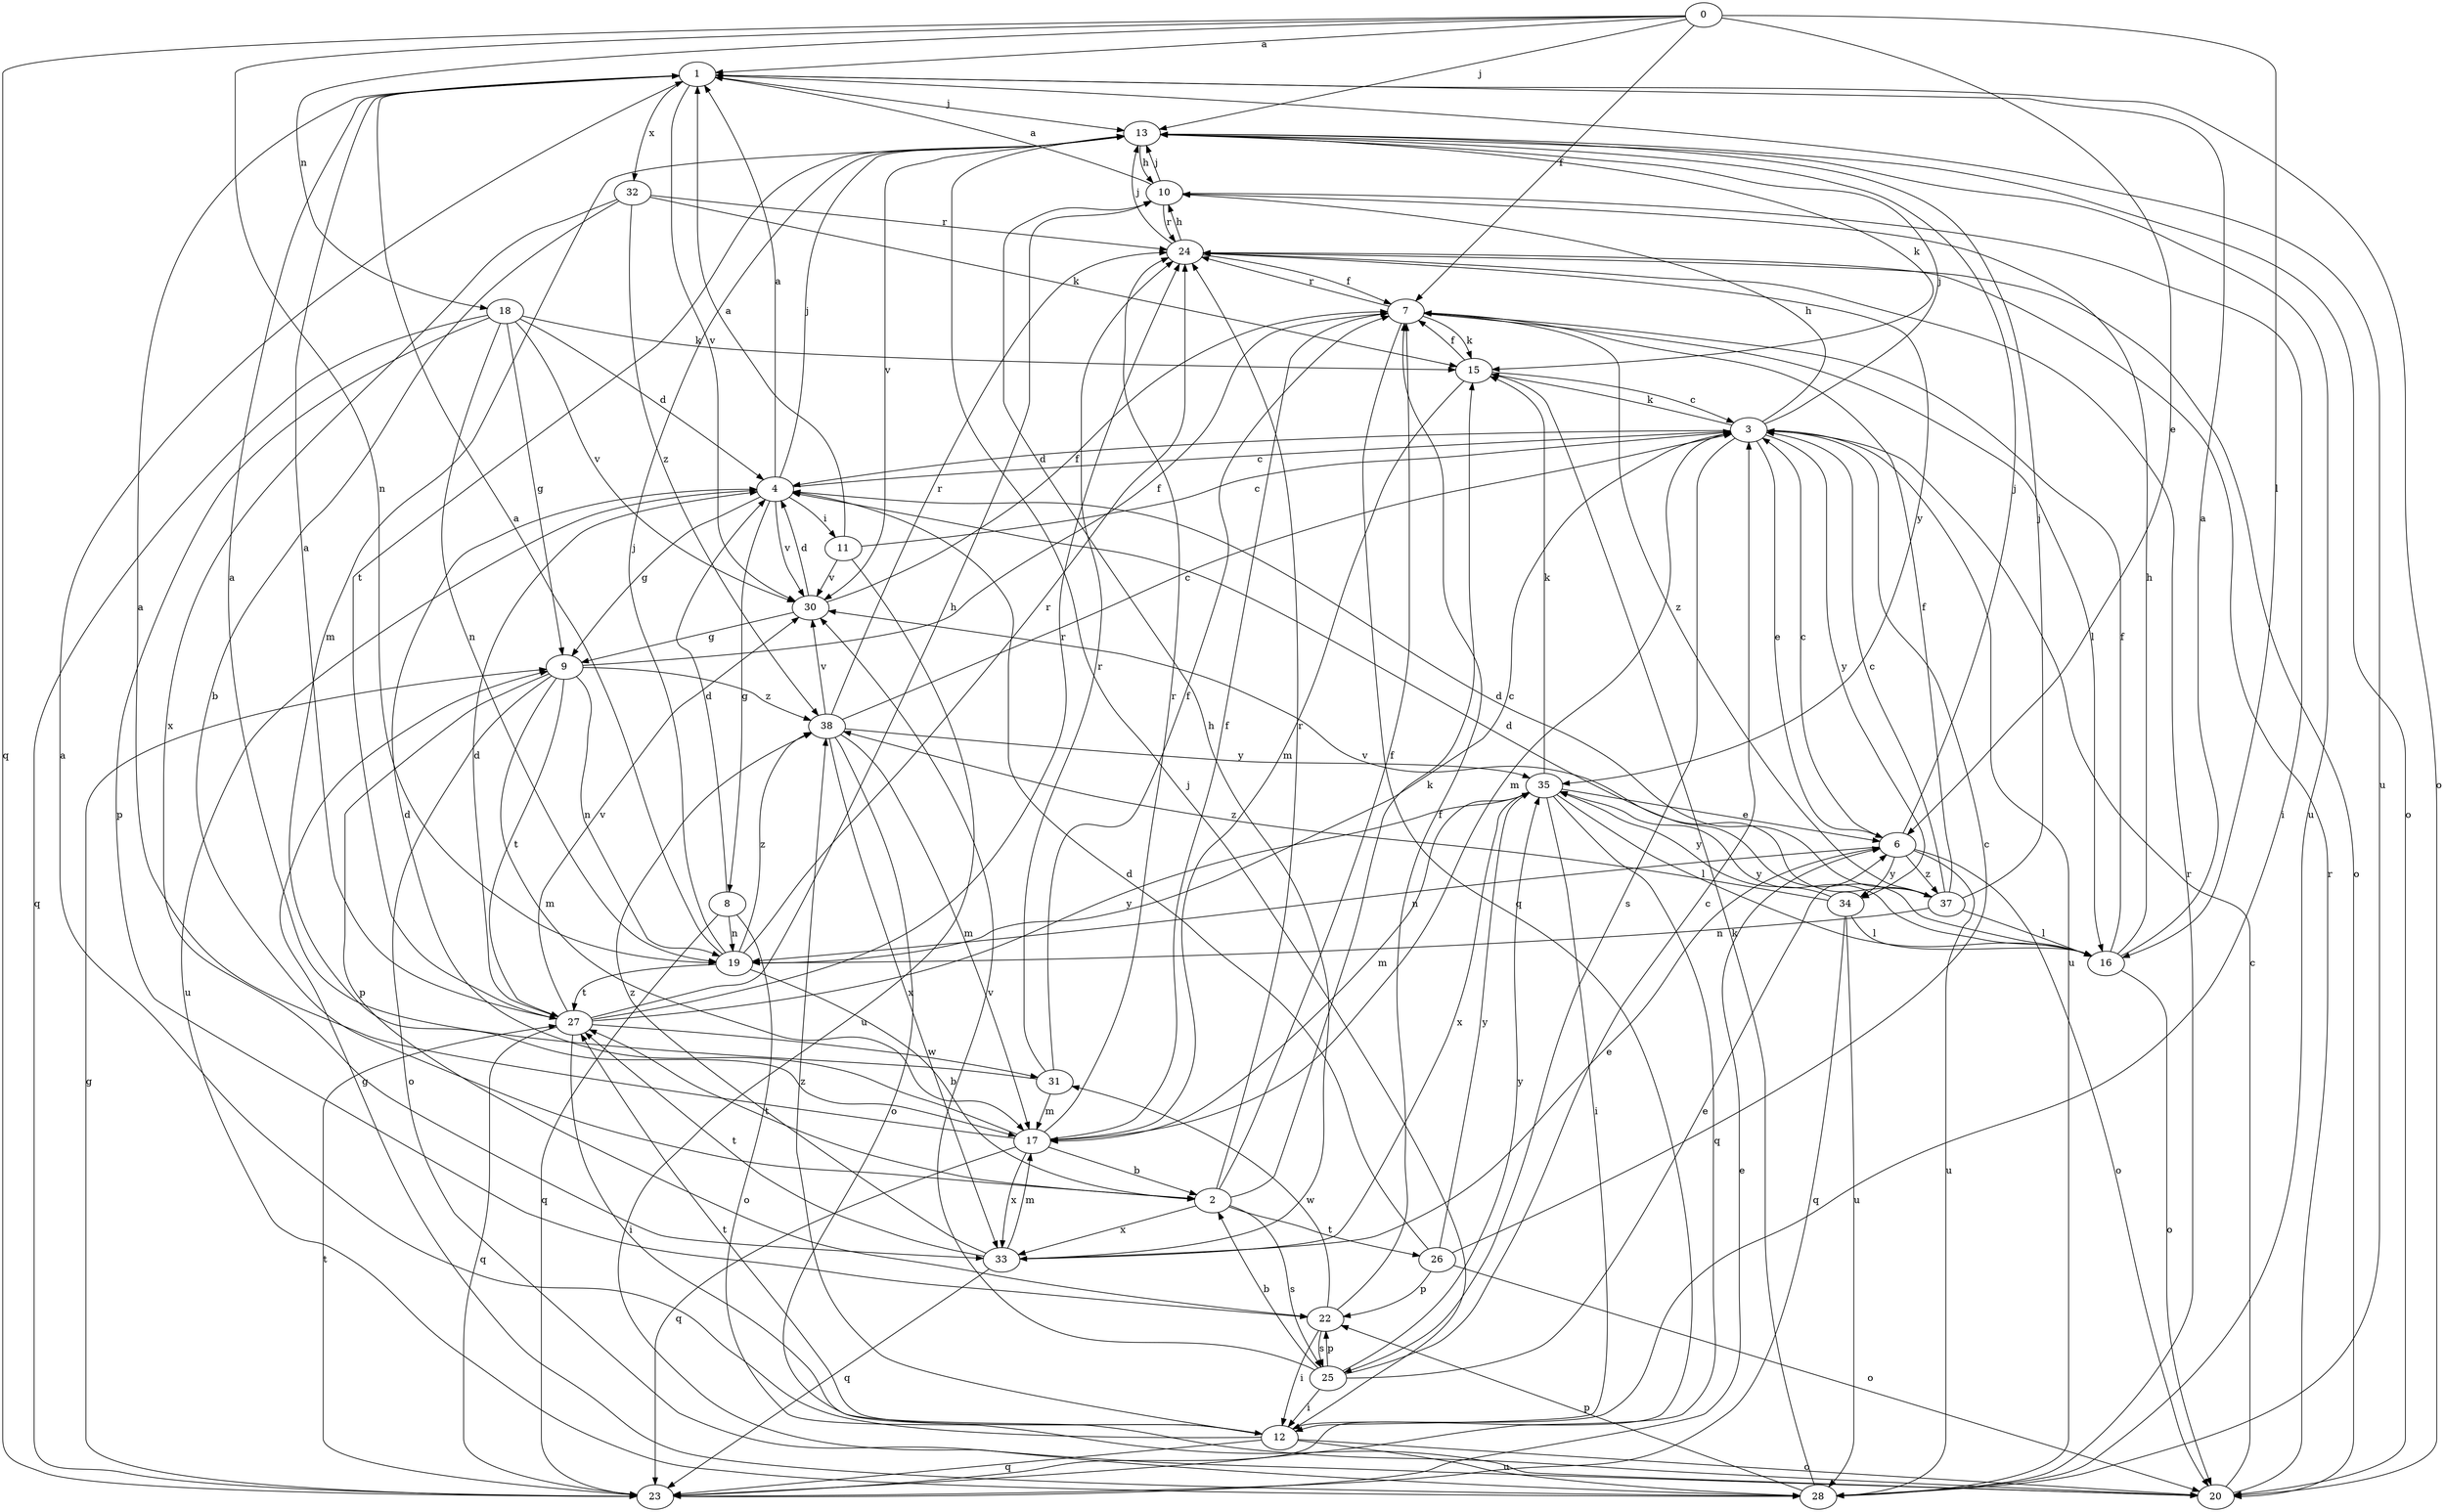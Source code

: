 strict digraph  {
0;
1;
2;
3;
4;
6;
7;
8;
9;
10;
11;
12;
13;
15;
16;
17;
18;
19;
20;
22;
23;
24;
25;
26;
27;
28;
30;
31;
32;
33;
34;
35;
37;
38;
0 -> 1  [label=a];
0 -> 6  [label=e];
0 -> 7  [label=f];
0 -> 13  [label=j];
0 -> 16  [label=l];
0 -> 18  [label=n];
0 -> 19  [label=n];
0 -> 23  [label=q];
1 -> 13  [label=j];
1 -> 20  [label=o];
1 -> 28  [label=u];
1 -> 30  [label=v];
1 -> 32  [label=x];
2 -> 7  [label=f];
2 -> 15  [label=k];
2 -> 24  [label=r];
2 -> 25  [label=s];
2 -> 26  [label=t];
2 -> 27  [label=t];
2 -> 33  [label=x];
3 -> 4  [label=d];
3 -> 6  [label=e];
3 -> 10  [label=h];
3 -> 13  [label=j];
3 -> 15  [label=k];
3 -> 17  [label=m];
3 -> 25  [label=s];
3 -> 28  [label=u];
3 -> 34  [label=y];
4 -> 1  [label=a];
4 -> 3  [label=c];
4 -> 8  [label=g];
4 -> 9  [label=g];
4 -> 11  [label=i];
4 -> 13  [label=j];
4 -> 28  [label=u];
4 -> 30  [label=v];
6 -> 3  [label=c];
6 -> 13  [label=j];
6 -> 19  [label=n];
6 -> 20  [label=o];
6 -> 28  [label=u];
6 -> 34  [label=y];
6 -> 37  [label=z];
7 -> 15  [label=k];
7 -> 16  [label=l];
7 -> 23  [label=q];
7 -> 24  [label=r];
7 -> 37  [label=z];
8 -> 4  [label=d];
8 -> 19  [label=n];
8 -> 20  [label=o];
8 -> 23  [label=q];
9 -> 7  [label=f];
9 -> 17  [label=m];
9 -> 19  [label=n];
9 -> 20  [label=o];
9 -> 22  [label=p];
9 -> 27  [label=t];
9 -> 38  [label=z];
10 -> 1  [label=a];
10 -> 12  [label=i];
10 -> 13  [label=j];
10 -> 24  [label=r];
11 -> 1  [label=a];
11 -> 3  [label=c];
11 -> 28  [label=u];
11 -> 30  [label=v];
12 -> 1  [label=a];
12 -> 13  [label=j];
12 -> 20  [label=o];
12 -> 23  [label=q];
12 -> 27  [label=t];
12 -> 28  [label=u];
12 -> 38  [label=z];
13 -> 10  [label=h];
13 -> 15  [label=k];
13 -> 17  [label=m];
13 -> 20  [label=o];
13 -> 27  [label=t];
13 -> 28  [label=u];
13 -> 30  [label=v];
15 -> 3  [label=c];
15 -> 7  [label=f];
15 -> 17  [label=m];
16 -> 1  [label=a];
16 -> 4  [label=d];
16 -> 7  [label=f];
16 -> 10  [label=h];
16 -> 20  [label=o];
16 -> 35  [label=y];
17 -> 1  [label=a];
17 -> 2  [label=b];
17 -> 4  [label=d];
17 -> 7  [label=f];
17 -> 23  [label=q];
17 -> 24  [label=r];
17 -> 33  [label=x];
18 -> 4  [label=d];
18 -> 9  [label=g];
18 -> 15  [label=k];
18 -> 19  [label=n];
18 -> 22  [label=p];
18 -> 23  [label=q];
18 -> 30  [label=v];
19 -> 1  [label=a];
19 -> 2  [label=b];
19 -> 3  [label=c];
19 -> 13  [label=j];
19 -> 24  [label=r];
19 -> 27  [label=t];
19 -> 38  [label=z];
20 -> 3  [label=c];
20 -> 24  [label=r];
22 -> 7  [label=f];
22 -> 12  [label=i];
22 -> 25  [label=s];
22 -> 31  [label=w];
23 -> 6  [label=e];
23 -> 9  [label=g];
23 -> 27  [label=t];
24 -> 7  [label=f];
24 -> 10  [label=h];
24 -> 13  [label=j];
24 -> 20  [label=o];
24 -> 35  [label=y];
25 -> 2  [label=b];
25 -> 3  [label=c];
25 -> 6  [label=e];
25 -> 12  [label=i];
25 -> 22  [label=p];
25 -> 30  [label=v];
25 -> 35  [label=y];
26 -> 3  [label=c];
26 -> 4  [label=d];
26 -> 20  [label=o];
26 -> 22  [label=p];
26 -> 35  [label=y];
27 -> 1  [label=a];
27 -> 4  [label=d];
27 -> 10  [label=h];
27 -> 12  [label=i];
27 -> 23  [label=q];
27 -> 24  [label=r];
27 -> 30  [label=v];
27 -> 31  [label=w];
27 -> 35  [label=y];
28 -> 9  [label=g];
28 -> 15  [label=k];
28 -> 22  [label=p];
28 -> 24  [label=r];
30 -> 4  [label=d];
30 -> 7  [label=f];
30 -> 9  [label=g];
31 -> 1  [label=a];
31 -> 7  [label=f];
31 -> 17  [label=m];
31 -> 24  [label=r];
32 -> 2  [label=b];
32 -> 15  [label=k];
32 -> 24  [label=r];
32 -> 33  [label=x];
32 -> 38  [label=z];
33 -> 6  [label=e];
33 -> 10  [label=h];
33 -> 17  [label=m];
33 -> 23  [label=q];
33 -> 27  [label=t];
33 -> 38  [label=z];
34 -> 16  [label=l];
34 -> 23  [label=q];
34 -> 28  [label=u];
34 -> 35  [label=y];
34 -> 38  [label=z];
35 -> 6  [label=e];
35 -> 12  [label=i];
35 -> 15  [label=k];
35 -> 16  [label=l];
35 -> 17  [label=m];
35 -> 23  [label=q];
35 -> 33  [label=x];
37 -> 3  [label=c];
37 -> 4  [label=d];
37 -> 7  [label=f];
37 -> 13  [label=j];
37 -> 16  [label=l];
37 -> 19  [label=n];
37 -> 30  [label=v];
38 -> 3  [label=c];
38 -> 17  [label=m];
38 -> 20  [label=o];
38 -> 24  [label=r];
38 -> 30  [label=v];
38 -> 33  [label=x];
38 -> 35  [label=y];
}
